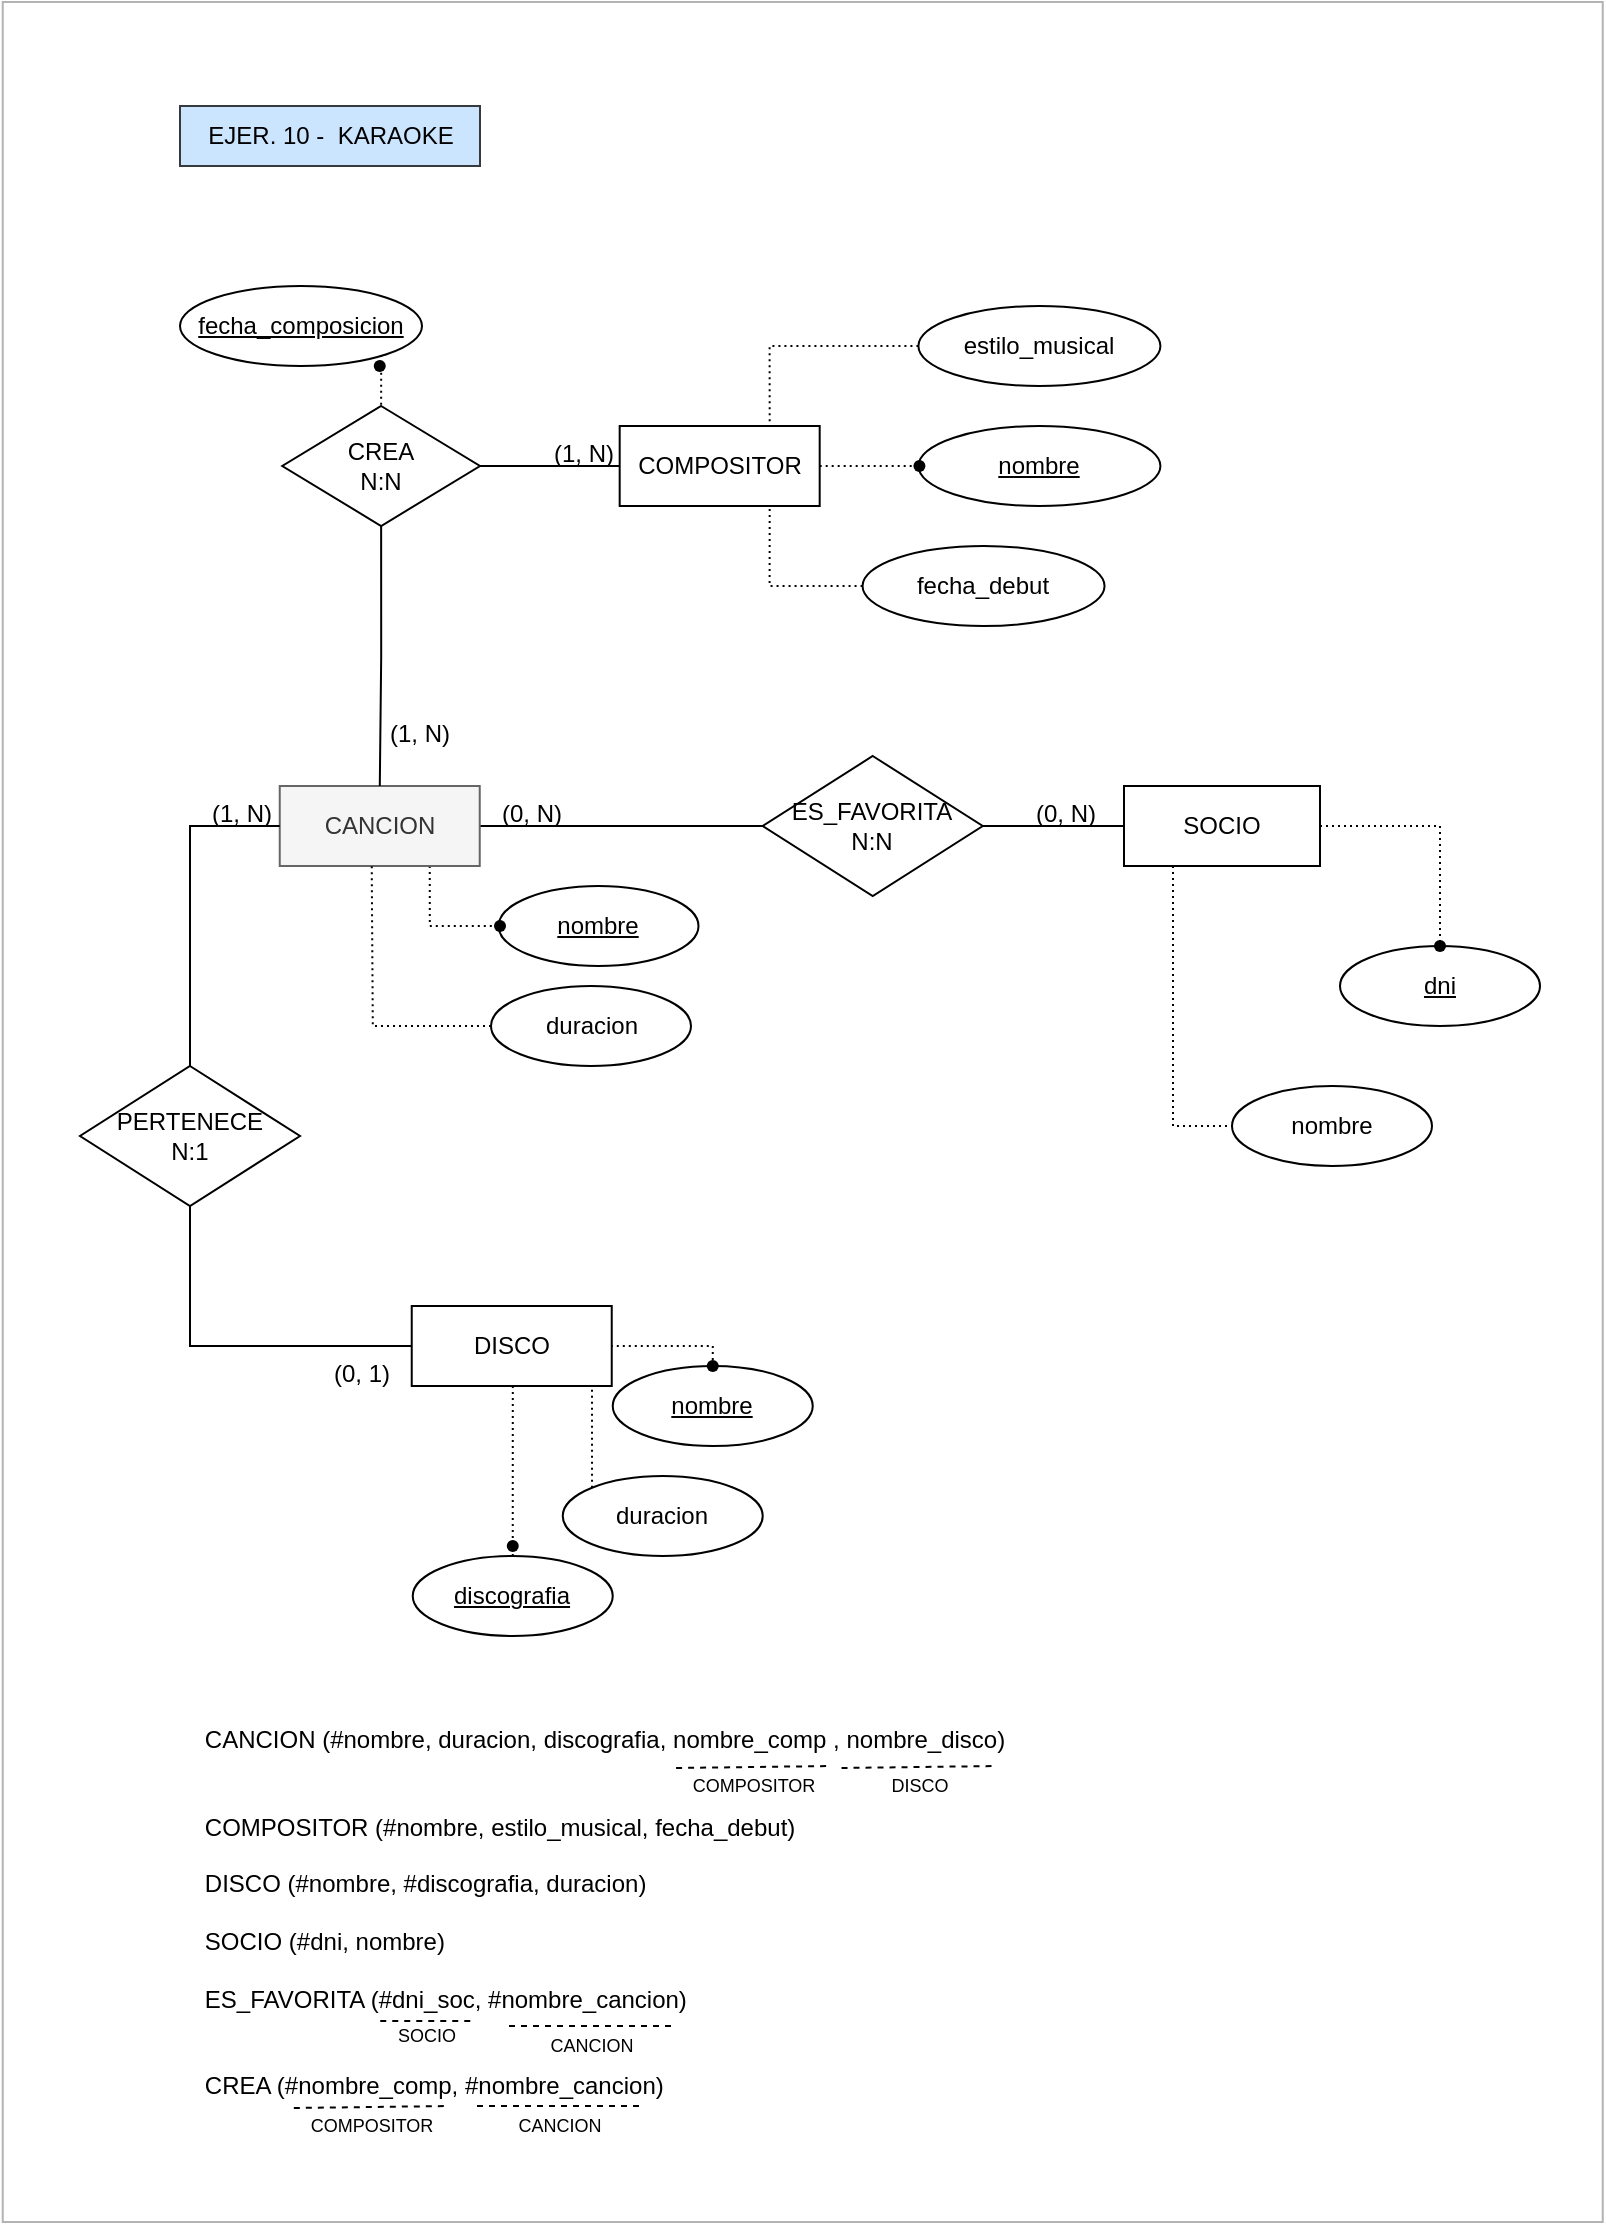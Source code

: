 <mxfile version="22.0.8" type="github">
  <diagram name="Página-1" id="kzgSED8vfyvIVl7uHRT8">
    <mxGraphModel dx="2074" dy="1156" grid="1" gridSize="10" guides="1" tooltips="1" connect="1" arrows="1" fold="1" page="1" pageScale="1" pageWidth="827" pageHeight="1169" math="0" shadow="0">
      <root>
        <mxCell id="0" />
        <mxCell id="1" parent="0" />
        <mxCell id="uLn7ksq6nls_gsXbyjSP-26" value="&lt;div style=&quot;text-align: justify;&quot;&gt;&lt;span style=&quot;background-color: initial;&quot;&gt;CANCION (#nombre, duracion, discografia, nombre_comp , nombre_disco)&lt;/span&gt;&lt;/div&gt;&lt;div style=&quot;text-align: justify;&quot;&gt;&lt;span style=&quot;background-color: initial;&quot;&gt;&lt;br&gt;&lt;/span&gt;&lt;/div&gt;&lt;font style=&quot;&quot;&gt;&lt;div style=&quot;text-align: justify;&quot;&gt;&lt;span style=&quot;background-color: initial;&quot;&gt;&lt;br&gt;&lt;/span&gt;&lt;/div&gt;&lt;div style=&quot;text-align: justify;&quot;&gt;&lt;span style=&quot;background-color: initial;&quot;&gt;COMPOSITOR (#nombre, estilo_musical, fecha_debut&lt;/span&gt;&lt;span style=&quot;background-color: initial;&quot;&gt;)&lt;/span&gt;&lt;br&gt;&lt;/div&gt;&lt;div style=&quot;font-size: 12px; text-align: justify;&quot;&gt;&lt;br&gt;&lt;/div&gt;&lt;div style=&quot;font-size: 12px; text-align: justify;&quot;&gt;DISCO (#nombre, #discografia, duracion)&lt;/div&gt;&lt;div style=&quot;font-size: 12px; text-align: justify;&quot;&gt;&lt;br&gt;&lt;/div&gt;&lt;div style=&quot;font-size: 12px; text-align: justify;&quot;&gt;&lt;span style=&quot;background-color: initial;&quot;&gt;SOCIO (#dni, nombre)&lt;/span&gt;&lt;br&gt;&lt;/div&gt;&lt;div style=&quot;font-size: 12px; text-align: justify;&quot;&gt;&lt;span style=&quot;background-color: initial;&quot;&gt;&lt;br&gt;&lt;/span&gt;&lt;/div&gt;&lt;div style=&quot;font-size: 12px; text-align: justify;&quot;&gt;ES_FAVORITA (#dni_soc, #nombre_cancion)&lt;/div&gt;&lt;div style=&quot;font-size: 12px; text-align: justify;&quot;&gt;&lt;br&gt;&lt;/div&gt;&lt;div style=&quot;font-size: 12px; text-align: justify;&quot;&gt;&lt;br&gt;&lt;/div&gt;&lt;div style=&quot;font-size: 12px; text-align: justify;&quot;&gt;CREA (#nombre_comp, #nombre_cancion)&lt;/div&gt;&lt;div style=&quot;font-size: 12px; text-align: justify;&quot;&gt;&lt;br&gt;&lt;/div&gt;&lt;div style=&quot;font-size: 12px; text-align: justify;&quot;&gt;&lt;span style=&quot;background-color: initial;&quot;&gt;&lt;br&gt;&lt;/span&gt;&lt;/div&gt;&lt;div style=&quot;font-size: 12px; text-align: justify;&quot;&gt;&lt;span style=&quot;background-color: initial;&quot;&gt;&lt;br&gt;&lt;/span&gt;&lt;/div&gt;&lt;/font&gt;" style="text;html=1;align=center;verticalAlign=middle;resizable=1;points=[];autosize=1;strokeColor=none;fillColor=none;movable=1;rotatable=1;deletable=1;editable=1;locked=0;connectable=1;container=0;" parent="1" vertex="1">
          <mxGeometry x="101" y="867" width="420" height="240" as="geometry" />
        </mxCell>
        <mxCell id="uLn7ksq6nls_gsXbyjSP-1" value="" style="rounded=0;whiteSpace=wrap;html=1;fillColor=none;strokeColor=#B3B3B3;" parent="1" vertex="1">
          <mxGeometry x="10.37" y="10" width="800" height="1110" as="geometry" />
        </mxCell>
        <mxCell id="uLn7ksq6nls_gsXbyjSP-2" value="DISCO" style="whiteSpace=wrap;html=1;align=center;" parent="1" vertex="1">
          <mxGeometry x="214.87" y="662" width="100" height="40" as="geometry" />
        </mxCell>
        <mxCell id="uLn7ksq6nls_gsXbyjSP-130" style="edgeStyle=orthogonalEdgeStyle;rounded=0;orthogonalLoop=1;jettySize=auto;html=1;exitX=0.25;exitY=1;exitDx=0;exitDy=0;entryX=0;entryY=0.5;entryDx=0;entryDy=0;fontFamily=Helvetica;fontSize=14;fontColor=default;startSize=0;dashed=1;dashPattern=1 2;endArrow=none;endFill=0;" parent="1" source="uLn7ksq6nls_gsXbyjSP-4" target="uLn7ksq6nls_gsXbyjSP-18" edge="1">
          <mxGeometry relative="1" as="geometry" />
        </mxCell>
        <mxCell id="uLn7ksq6nls_gsXbyjSP-4" value="SOCIO" style="whiteSpace=wrap;html=1;align=center;" parent="1" vertex="1">
          <mxGeometry x="571" y="402" width="98" height="40" as="geometry" />
        </mxCell>
        <mxCell id="uLn7ksq6nls_gsXbyjSP-5" style="edgeStyle=orthogonalEdgeStyle;rounded=0;orthogonalLoop=1;jettySize=auto;html=1;exitX=1;exitY=0.5;exitDx=0;exitDy=0;entryX=0;entryY=0.5;entryDx=0;entryDy=0;endArrow=none;endFill=0;" parent="1" source="uLn7ksq6nls_gsXbyjSP-7" target="uLn7ksq6nls_gsXbyjSP-10" edge="1">
          <mxGeometry relative="1" as="geometry" />
        </mxCell>
        <mxCell id="uLn7ksq6nls_gsXbyjSP-133" style="edgeStyle=orthogonalEdgeStyle;rounded=0;orthogonalLoop=1;jettySize=auto;html=1;exitX=0.75;exitY=1;exitDx=0;exitDy=0;fontFamily=Helvetica;fontSize=14;fontColor=default;startSize=0;entryX=0;entryY=0.5;entryDx=0;entryDy=0;endArrow=none;endFill=0;dashed=1;dashPattern=1 2;" parent="1" source="uLn7ksq6nls_gsXbyjSP-7" target="uLn7ksq6nls_gsXbyjSP-78" edge="1">
          <mxGeometry relative="1" as="geometry">
            <mxPoint x="223.667" y="472" as="targetPoint" />
          </mxGeometry>
        </mxCell>
        <mxCell id="uLn7ksq6nls_gsXbyjSP-7" value="CANCION" style="whiteSpace=wrap;html=1;align=center;fillColor=#f5f5f5;strokeColor=#666666;fontColor=#333333;" parent="1" vertex="1">
          <mxGeometry x="148.87" y="402" width="100" height="40" as="geometry" />
        </mxCell>
        <mxCell id="uLn7ksq6nls_gsXbyjSP-8" style="edgeStyle=orthogonalEdgeStyle;rounded=0;orthogonalLoop=1;jettySize=auto;html=1;exitX=0.5;exitY=0;exitDx=0;exitDy=0;entryX=0.5;entryY=0;entryDx=0;entryDy=0;" parent="1" edge="1">
          <mxGeometry relative="1" as="geometry">
            <mxPoint x="57" y="552" as="sourcePoint" />
            <mxPoint x="57" y="552" as="targetPoint" />
          </mxGeometry>
        </mxCell>
        <mxCell id="uLn7ksq6nls_gsXbyjSP-9" style="edgeStyle=orthogonalEdgeStyle;rounded=0;orthogonalLoop=1;jettySize=auto;html=1;exitX=1;exitY=0.5;exitDx=0;exitDy=0;entryX=0;entryY=0.5;entryDx=0;entryDy=0;endArrow=none;endFill=0;" parent="1" source="uLn7ksq6nls_gsXbyjSP-10" target="uLn7ksq6nls_gsXbyjSP-4" edge="1">
          <mxGeometry relative="1" as="geometry" />
        </mxCell>
        <mxCell id="uLn7ksq6nls_gsXbyjSP-10" value="&lt;font style=&quot;font-size: 12px;&quot;&gt;&lt;font style=&quot;font-size: 12px;&quot;&gt;ES_FAVORITA&lt;/font&gt;&lt;br&gt;N:N&lt;/font&gt;" style="shape=rhombus;perimeter=rhombusPerimeter;whiteSpace=wrap;html=1;align=center;verticalAlign=middle;" parent="1" vertex="1">
          <mxGeometry x="390.37" y="387" width="110" height="70" as="geometry" />
        </mxCell>
        <mxCell id="uLn7ksq6nls_gsXbyjSP-11" style="rounded=0;orthogonalLoop=1;jettySize=auto;html=1;exitX=0;exitY=0.5;exitDx=0;exitDy=0;strokeColor=none;endArrow=none;endFill=0;shadow=1;" parent="1" edge="1">
          <mxGeometry relative="1" as="geometry">
            <mxPoint x="210.37" y="687" as="targetPoint" />
            <mxPoint x="190.37" y="672" as="sourcePoint" />
          </mxGeometry>
        </mxCell>
        <mxCell id="uLn7ksq6nls_gsXbyjSP-12" value="(0, N)" style="text;strokeColor=none;fillColor=none;spacingLeft=4;spacingRight=4;overflow=hidden;rotatable=0;points=[[0,0.5],[1,0.5]];portConstraint=eastwest;fontSize=12;whiteSpace=wrap;html=1;" parent="1" vertex="1">
          <mxGeometry x="254" y="402" width="50" height="20" as="geometry" />
        </mxCell>
        <mxCell id="uLn7ksq6nls_gsXbyjSP-13" value="(0, N)" style="text;strokeColor=none;fillColor=none;spacingLeft=4;spacingRight=4;overflow=hidden;rotatable=0;points=[[0,0.5],[1,0.5]];portConstraint=eastwest;fontSize=12;whiteSpace=wrap;html=1;" parent="1" vertex="1">
          <mxGeometry x="521" y="402" width="50" height="30" as="geometry" />
        </mxCell>
        <mxCell id="uLn7ksq6nls_gsXbyjSP-14" value="EJER. 10 -&amp;nbsp; KARAOKE" style="text;html=1;align=center;verticalAlign=middle;resizable=0;points=[];autosize=1;strokeColor=#36393d;fillColor=#cce5ff;" parent="1" vertex="1">
          <mxGeometry x="99" y="62" width="150" height="30" as="geometry" />
        </mxCell>
        <mxCell id="uLn7ksq6nls_gsXbyjSP-15" style="edgeStyle=orthogonalEdgeStyle;rounded=0;orthogonalLoop=1;jettySize=auto;html=1;exitX=0;exitY=0.5;exitDx=0;exitDy=0;entryX=1;entryY=0.5;entryDx=0;entryDy=0;endArrow=none;endFill=0;startArrow=none;startFill=0;strokeColor=none;" parent="1" edge="1">
          <mxGeometry relative="1" as="geometry">
            <mxPoint x="81" y="437" as="sourcePoint" />
            <mxPoint x="131" y="437" as="targetPoint" />
          </mxGeometry>
        </mxCell>
        <mxCell id="uLn7ksq6nls_gsXbyjSP-18" value="nombre" style="ellipse;whiteSpace=wrap;html=1;align=center;" parent="1" vertex="1">
          <mxGeometry x="625" y="552" width="100" height="40" as="geometry" />
        </mxCell>
        <mxCell id="uLn7ksq6nls_gsXbyjSP-24" value="dni" style="ellipse;whiteSpace=wrap;html=1;align=center;fontStyle=4;" parent="1" vertex="1">
          <mxGeometry x="679" y="482" width="100" height="40" as="geometry" />
        </mxCell>
        <mxCell id="uLn7ksq6nls_gsXbyjSP-25" value="" style="shape=waypoint;sketch=0;fillStyle=solid;size=6;pointerEvents=1;points=[];fillColor=none;resizable=0;rotatable=0;perimeter=centerPerimeter;snapToPoint=1;" parent="1" vertex="1">
          <mxGeometry x="719" y="472" width="20" height="20" as="geometry" />
        </mxCell>
        <mxCell id="uLn7ksq6nls_gsXbyjSP-75" style="edgeStyle=orthogonalEdgeStyle;rounded=0;orthogonalLoop=1;jettySize=auto;html=1;exitX=0;exitY=0.5;exitDx=0;exitDy=0;entryX=0.5;entryY=1;entryDx=0;entryDy=0;dashed=1;dashPattern=1 2;endArrow=none;endFill=0;" parent="1" source="uLn7ksq6nls_gsXbyjSP-28" edge="1">
          <mxGeometry relative="1" as="geometry">
            <mxPoint x="194.87" y="442" as="targetPoint" />
          </mxGeometry>
        </mxCell>
        <mxCell id="uLn7ksq6nls_gsXbyjSP-28" value="duracion" style="ellipse;whiteSpace=wrap;html=1;align=center;" parent="1" vertex="1">
          <mxGeometry x="254.5" y="502" width="100" height="40" as="geometry" />
        </mxCell>
        <mxCell id="uLn7ksq6nls_gsXbyjSP-44" style="edgeStyle=orthogonalEdgeStyle;rounded=0;orthogonalLoop=1;jettySize=auto;html=1;exitX=0.5;exitY=0;exitDx=0;exitDy=0;endArrow=none;endFill=0;entryX=0;entryY=0.5;entryDx=0;entryDy=0;" parent="1" source="uLn7ksq6nls_gsXbyjSP-45" target="uLn7ksq6nls_gsXbyjSP-7" edge="1">
          <mxGeometry relative="1" as="geometry">
            <mxPoint x="614" y="382" as="targetPoint" />
          </mxGeometry>
        </mxCell>
        <mxCell id="uLn7ksq6nls_gsXbyjSP-72" style="edgeStyle=orthogonalEdgeStyle;rounded=0;orthogonalLoop=1;jettySize=auto;html=1;exitX=0.5;exitY=1;exitDx=0;exitDy=0;entryX=0;entryY=0.5;entryDx=0;entryDy=0;endArrow=none;endFill=0;" parent="1" source="uLn7ksq6nls_gsXbyjSP-45" target="uLn7ksq6nls_gsXbyjSP-2" edge="1">
          <mxGeometry relative="1" as="geometry" />
        </mxCell>
        <mxCell id="uLn7ksq6nls_gsXbyjSP-45" value="PERTENECE&lt;br&gt;N:1" style="rhombus;whiteSpace=wrap;html=1;" parent="1" vertex="1">
          <mxGeometry x="49" y="542" width="110" height="70" as="geometry" />
        </mxCell>
        <mxCell id="uLn7ksq6nls_gsXbyjSP-50" style="edgeStyle=orthogonalEdgeStyle;rounded=0;orthogonalLoop=1;jettySize=auto;html=1;exitDx=0;exitDy=0;entryX=0.5;entryY=0;entryDx=0;entryDy=0;endArrow=none;endFill=0;dashed=1;dashPattern=1 2;" parent="1" edge="1">
          <mxGeometry relative="1" as="geometry">
            <mxPoint x="169.87" y="732" as="sourcePoint" />
            <mxPoint x="169.87" y="732" as="targetPoint" />
          </mxGeometry>
        </mxCell>
        <mxCell id="uLn7ksq6nls_gsXbyjSP-56" style="edgeStyle=orthogonalEdgeStyle;rounded=0;orthogonalLoop=1;jettySize=auto;html=1;exitX=0;exitY=0;exitDx=0;exitDy=0;entryX=0.75;entryY=1;entryDx=0;entryDy=0;dashed=1;dashPattern=1 2;endArrow=none;endFill=0;" parent="1" source="uLn7ksq6nls_gsXbyjSP-57" target="uLn7ksq6nls_gsXbyjSP-2" edge="1">
          <mxGeometry relative="1" as="geometry">
            <Array as="points">
              <mxPoint x="304.87" y="702" />
            </Array>
          </mxGeometry>
        </mxCell>
        <mxCell id="uLn7ksq6nls_gsXbyjSP-57" value="duracion" style="ellipse;whiteSpace=wrap;html=1;align=center;" parent="1" vertex="1">
          <mxGeometry x="290.37" y="747" width="100" height="40" as="geometry" />
        </mxCell>
        <mxCell id="uLn7ksq6nls_gsXbyjSP-58" style="edgeStyle=orthogonalEdgeStyle;rounded=0;orthogonalLoop=1;jettySize=auto;html=1;exitX=0.5;exitY=0;exitDx=0;exitDy=0;entryX=0.5;entryY=1;entryDx=0;entryDy=0;dashed=1;dashPattern=1 2;endArrow=none;endFill=0;" parent="1" source="uLn7ksq6nls_gsXbyjSP-59" target="uLn7ksq6nls_gsXbyjSP-2" edge="1">
          <mxGeometry relative="1" as="geometry">
            <Array as="points">
              <mxPoint x="264.87" y="702" />
            </Array>
          </mxGeometry>
        </mxCell>
        <mxCell id="uLn7ksq6nls_gsXbyjSP-59" value="discografia" style="ellipse;whiteSpace=wrap;html=1;align=center;fontStyle=4" parent="1" vertex="1">
          <mxGeometry x="215.37" y="787" width="100" height="40" as="geometry" />
        </mxCell>
        <mxCell id="uLn7ksq6nls_gsXbyjSP-60" style="edgeStyle=orthogonalEdgeStyle;rounded=0;orthogonalLoop=1;jettySize=auto;html=1;exitDx=0;exitDy=0;entryX=1;entryY=0.5;entryDx=0;entryDy=0;dashed=1;dashPattern=1 2;endArrow=none;endFill=0;" parent="1" source="uLn7ksq6nls_gsXbyjSP-73" target="uLn7ksq6nls_gsXbyjSP-2" edge="1">
          <mxGeometry relative="1" as="geometry">
            <Array as="points">
              <mxPoint x="364.87" y="682" />
            </Array>
          </mxGeometry>
        </mxCell>
        <mxCell id="uLn7ksq6nls_gsXbyjSP-61" value="nombre" style="ellipse;whiteSpace=wrap;html=1;align=center;fontStyle=4" parent="1" vertex="1">
          <mxGeometry x="315.37" y="692" width="100" height="40" as="geometry" />
        </mxCell>
        <mxCell id="uLn7ksq6nls_gsXbyjSP-62" value="(0, 1)" style="text;strokeColor=none;fillColor=none;spacingLeft=4;spacingRight=4;overflow=hidden;rotatable=0;points=[[0,0.5],[1,0.5]];portConstraint=eastwest;fontSize=12;whiteSpace=wrap;html=1;" parent="1" vertex="1">
          <mxGeometry x="169.87" y="682" width="50" height="30" as="geometry" />
        </mxCell>
        <mxCell id="uLn7ksq6nls_gsXbyjSP-74" value="" style="edgeStyle=orthogonalEdgeStyle;rounded=0;orthogonalLoop=1;jettySize=auto;html=1;exitX=0.5;exitY=0;exitDx=0;exitDy=0;entryDx=0;entryDy=0;dashed=1;dashPattern=1 2;endArrow=none;endFill=0;" parent="1" source="uLn7ksq6nls_gsXbyjSP-61" target="uLn7ksq6nls_gsXbyjSP-73" edge="1">
          <mxGeometry relative="1" as="geometry">
            <mxPoint x="365.37" y="692" as="sourcePoint" />
            <mxPoint x="320.37" y="642" as="targetPoint" />
          </mxGeometry>
        </mxCell>
        <mxCell id="uLn7ksq6nls_gsXbyjSP-73" value="" style="shape=waypoint;sketch=0;fillStyle=solid;size=6;pointerEvents=1;points=[];fillColor=none;resizable=0;rotatable=0;perimeter=centerPerimeter;snapToPoint=1;" parent="1" vertex="1">
          <mxGeometry x="355.37" y="682" width="20" height="20" as="geometry" />
        </mxCell>
        <mxCell id="uLn7ksq6nls_gsXbyjSP-78" value="nombre" style="ellipse;whiteSpace=wrap;html=1;align=center;fontStyle=4;" parent="1" vertex="1">
          <mxGeometry x="258.25" y="452" width="100" height="40" as="geometry" />
        </mxCell>
        <mxCell id="uLn7ksq6nls_gsXbyjSP-83" value="(1, N)" style="text;strokeColor=none;fillColor=none;spacingLeft=4;spacingRight=4;overflow=hidden;rotatable=0;points=[[0,0.5],[1,0.5]];portConstraint=eastwest;fontSize=12;whiteSpace=wrap;html=1;" parent="1" vertex="1">
          <mxGeometry x="109" y="402" width="50" height="20" as="geometry" />
        </mxCell>
        <mxCell id="uLn7ksq6nls_gsXbyjSP-101" value="nombre" style="ellipse;whiteSpace=wrap;html=1;align=center;fontStyle=4" parent="1" vertex="1">
          <mxGeometry x="468.21" y="222" width="121" height="40" as="geometry" />
        </mxCell>
        <mxCell id="uLn7ksq6nls_gsXbyjSP-102" value="" style="shape=waypoint;sketch=0;fillStyle=solid;size=6;pointerEvents=1;points=[];fillColor=none;resizable=0;rotatable=0;perimeter=centerPerimeter;snapToPoint=1;" parent="1" vertex="1">
          <mxGeometry x="458.71" y="232" width="20" height="20" as="geometry" />
        </mxCell>
        <mxCell id="uLn7ksq6nls_gsXbyjSP-109" value="COMPOSITOR" style="whiteSpace=wrap;html=1;align=center;" parent="1" vertex="1">
          <mxGeometry x="318.84" y="222" width="100" height="40" as="geometry" />
        </mxCell>
        <mxCell id="uLn7ksq6nls_gsXbyjSP-110" style="edgeStyle=orthogonalEdgeStyle;rounded=0;orthogonalLoop=1;jettySize=auto;html=1;exitX=1;exitY=0.5;exitDx=0;exitDy=0;entryX=0.617;entryY=0.85;entryDx=0;entryDy=0;entryPerimeter=0;fontFamily=Helvetica;fontSize=14;fontColor=default;startSize=0;dashed=1;dashPattern=1 2;endArrow=none;endFill=0;" parent="1" source="uLn7ksq6nls_gsXbyjSP-109" target="uLn7ksq6nls_gsXbyjSP-102" edge="1">
          <mxGeometry relative="1" as="geometry" />
        </mxCell>
        <mxCell id="uLn7ksq6nls_gsXbyjSP-114" style="edgeStyle=orthogonalEdgeStyle;rounded=0;orthogonalLoop=1;jettySize=auto;html=1;exitX=0;exitY=0.5;exitDx=0;exitDy=0;entryX=0.75;entryY=0;entryDx=0;entryDy=0;fontFamily=Helvetica;fontSize=14;fontColor=default;startSize=0;dashed=1;dashPattern=1 2;endArrow=none;endFill=0;" parent="1" source="uLn7ksq6nls_gsXbyjSP-111" target="uLn7ksq6nls_gsXbyjSP-109" edge="1">
          <mxGeometry relative="1" as="geometry">
            <mxPoint x="429.21" y="182" as="sourcePoint" />
          </mxGeometry>
        </mxCell>
        <mxCell id="uLn7ksq6nls_gsXbyjSP-111" value="estilo_musical" style="ellipse;whiteSpace=wrap;html=1;align=center;" parent="1" vertex="1">
          <mxGeometry x="468.21" y="162" width="121" height="40" as="geometry" />
        </mxCell>
        <mxCell id="uLn7ksq6nls_gsXbyjSP-113" style="edgeStyle=orthogonalEdgeStyle;rounded=0;orthogonalLoop=1;jettySize=auto;html=1;exitX=0;exitY=0.5;exitDx=0;exitDy=0;entryX=0.75;entryY=1;entryDx=0;entryDy=0;fontFamily=Helvetica;fontSize=14;fontColor=default;startSize=0;dashed=1;dashPattern=1 2;endArrow=none;endFill=0;" parent="1" source="uLn7ksq6nls_gsXbyjSP-112" target="uLn7ksq6nls_gsXbyjSP-109" edge="1">
          <mxGeometry relative="1" as="geometry">
            <mxPoint x="429.21" y="302" as="sourcePoint" />
          </mxGeometry>
        </mxCell>
        <mxCell id="uLn7ksq6nls_gsXbyjSP-112" value="fecha_debut" style="ellipse;whiteSpace=wrap;html=1;align=center;" parent="1" vertex="1">
          <mxGeometry x="440.28" y="282" width="121" height="40" as="geometry" />
        </mxCell>
        <mxCell id="uLn7ksq6nls_gsXbyjSP-127" style="edgeStyle=orthogonalEdgeStyle;rounded=0;orthogonalLoop=1;jettySize=auto;html=1;exitX=1;exitY=0.5;exitDx=0;exitDy=0;fontFamily=Helvetica;fontSize=14;fontColor=default;startSize=0;endArrow=none;endFill=0;" parent="1" source="uLn7ksq6nls_gsXbyjSP-117" target="uLn7ksq6nls_gsXbyjSP-109" edge="1">
          <mxGeometry relative="1" as="geometry" />
        </mxCell>
        <mxCell id="uLn7ksq6nls_gsXbyjSP-131" style="edgeStyle=orthogonalEdgeStyle;rounded=0;orthogonalLoop=1;jettySize=auto;html=1;exitX=0.5;exitY=1;exitDx=0;exitDy=0;fontFamily=Helvetica;fontSize=14;fontColor=default;startSize=0;endArrow=none;endFill=0;" parent="1" source="uLn7ksq6nls_gsXbyjSP-117" target="uLn7ksq6nls_gsXbyjSP-7" edge="1">
          <mxGeometry relative="1" as="geometry" />
        </mxCell>
        <mxCell id="uLn7ksq6nls_gsXbyjSP-117" value="CREA&lt;br&gt;N:N" style="shape=rhombus;perimeter=rhombusPerimeter;whiteSpace=wrap;html=1;align=center;" parent="1" vertex="1">
          <mxGeometry x="150.13" y="212" width="98.87" height="60" as="geometry" />
        </mxCell>
        <mxCell id="uLn7ksq6nls_gsXbyjSP-118" value="" style="shape=waypoint;sketch=0;fillStyle=solid;size=6;pointerEvents=1;points=[];fillColor=none;resizable=0;rotatable=0;perimeter=centerPerimeter;snapToPoint=1;" parent="1" vertex="1">
          <mxGeometry x="249" y="462" width="20" height="20" as="geometry" />
        </mxCell>
        <mxCell id="uLn7ksq6nls_gsXbyjSP-129" style="edgeStyle=orthogonalEdgeStyle;rounded=0;orthogonalLoop=1;jettySize=auto;html=1;exitX=1;exitY=0.5;exitDx=0;exitDy=0;entryX=0.692;entryY=1.017;entryDx=0;entryDy=0;entryPerimeter=0;fontFamily=Helvetica;fontSize=14;fontColor=default;startSize=0;dashed=1;dashPattern=1 2;endArrow=none;endFill=0;" parent="1" source="uLn7ksq6nls_gsXbyjSP-4" target="uLn7ksq6nls_gsXbyjSP-25" edge="1">
          <mxGeometry relative="1" as="geometry" />
        </mxCell>
        <mxCell id="uLn7ksq6nls_gsXbyjSP-132" value="(1, N)" style="text;strokeColor=none;fillColor=none;spacingLeft=4;spacingRight=4;overflow=hidden;rotatable=0;points=[[0,0.5],[1,0.5]];portConstraint=eastwest;fontSize=12;whiteSpace=wrap;html=1;" parent="1" vertex="1">
          <mxGeometry x="279.5" y="222" width="50" height="30" as="geometry" />
        </mxCell>
        <mxCell id="uLn7ksq6nls_gsXbyjSP-134" value="(1, N)" style="text;strokeColor=none;fillColor=none;spacingLeft=4;spacingRight=4;overflow=hidden;rotatable=0;points=[[0,0.5],[1,0.5]];portConstraint=eastwest;fontSize=12;whiteSpace=wrap;html=1;" parent="1" vertex="1">
          <mxGeometry x="197.75" y="362" width="50" height="30" as="geometry" />
        </mxCell>
        <mxCell id="uLn7ksq6nls_gsXbyjSP-143" value="" style="shape=waypoint;sketch=0;fillStyle=solid;size=6;pointerEvents=1;points=[];fillColor=none;resizable=0;rotatable=0;perimeter=centerPerimeter;snapToPoint=1;" parent="1" vertex="1">
          <mxGeometry x="255.37" y="772" width="20" height="20" as="geometry" />
        </mxCell>
        <mxCell id="uLn7ksq6nls_gsXbyjSP-146" style="edgeStyle=orthogonalEdgeStyle;rounded=0;orthogonalLoop=1;jettySize=auto;html=1;exitX=1;exitY=1;exitDx=0;exitDy=0;entryX=0.5;entryY=0;entryDx=0;entryDy=0;fontFamily=Helvetica;fontSize=14;fontColor=default;startSize=0;endArrow=none;endFill=0;dashed=1;dashPattern=1 2;" parent="1" source="uLn7ksq6nls_gsXbyjSP-145" target="uLn7ksq6nls_gsXbyjSP-117" edge="1">
          <mxGeometry relative="1" as="geometry" />
        </mxCell>
        <mxCell id="uLn7ksq6nls_gsXbyjSP-145" value="fecha_composicion" style="ellipse;whiteSpace=wrap;html=1;align=center;fontStyle=4" parent="1" vertex="1">
          <mxGeometry x="99" y="152" width="121" height="40" as="geometry" />
        </mxCell>
        <mxCell id="uLn7ksq6nls_gsXbyjSP-147" value="" style="shape=waypoint;sketch=0;fillStyle=solid;size=6;pointerEvents=1;points=[];fillColor=none;resizable=0;rotatable=0;perimeter=centerPerimeter;snapToPoint=1;" parent="1" vertex="1">
          <mxGeometry x="188.87" y="182" width="20" height="20" as="geometry" />
        </mxCell>
        <mxCell id="uLn7ksq6nls_gsXbyjSP-150" value="COMPOSITOR" style="text;html=1;strokeColor=none;fillColor=none;align=center;verticalAlign=middle;whiteSpace=wrap;rounded=0;fontSize=9;movable=1;resizable=1;rotatable=1;deletable=1;editable=1;locked=0;connectable=1;container=0;" parent="1" vertex="1">
          <mxGeometry x="345" y="892" width="82" height="20" as="geometry" />
        </mxCell>
        <mxCell id="uLn7ksq6nls_gsXbyjSP-155" value="DISCO" style="text;html=1;strokeColor=none;fillColor=none;align=center;verticalAlign=middle;whiteSpace=wrap;rounded=0;fontSize=9;container=0;" parent="1" vertex="1">
          <mxGeometry x="427.71" y="892" width="82" height="20" as="geometry" />
        </mxCell>
        <mxCell id="uLn7ksq6nls_gsXbyjSP-158" value="COMPOSITOR" style="text;html=1;strokeColor=none;fillColor=none;align=center;verticalAlign=middle;whiteSpace=wrap;rounded=0;fontSize=9;container=0;" parent="1" vertex="1">
          <mxGeometry x="153.87" y="1062" width="82" height="20" as="geometry" />
        </mxCell>
        <mxCell id="uLn7ksq6nls_gsXbyjSP-161" value="CANCION" style="text;html=1;strokeColor=none;fillColor=none;align=center;verticalAlign=middle;whiteSpace=wrap;rounded=0;fontSize=9;container=0;" parent="1" vertex="1">
          <mxGeometry x="247.5" y="1062" width="82" height="20" as="geometry" />
        </mxCell>
        <mxCell id="uLn7ksq6nls_gsXbyjSP-164" value="CANCION" style="text;html=1;strokeColor=none;fillColor=none;align=center;verticalAlign=middle;whiteSpace=wrap;rounded=0;fontSize=9;container=0;" parent="1" vertex="1">
          <mxGeometry x="263.5" y="1022" width="82" height="20" as="geometry" />
        </mxCell>
        <mxCell id="uLn7ksq6nls_gsXbyjSP-149" value="" style="endArrow=none;dashed=1;html=1;rounded=0;exitX=0.056;exitY=0.071;exitDx=0;exitDy=0;exitPerimeter=0;entryX=1;entryY=0;entryDx=0;entryDy=0;movable=1;resizable=1;rotatable=1;deletable=1;editable=1;locked=0;connectable=1;" parent="1" edge="1">
          <mxGeometry width="50" height="50" relative="1" as="geometry">
            <mxPoint x="347.05" y="893" as="sourcePoint" />
            <mxPoint x="424.95" y="892" as="targetPoint" />
          </mxGeometry>
        </mxCell>
        <mxCell id="uLn7ksq6nls_gsXbyjSP-154" value="" style="endArrow=none;dashed=1;html=1;rounded=0;exitX=0.056;exitY=0.071;exitDx=0;exitDy=0;exitPerimeter=0;entryX=1;entryY=0;entryDx=0;entryDy=0;" parent="1" edge="1">
          <mxGeometry width="50" height="50" relative="1" as="geometry">
            <mxPoint x="429.76" y="893" as="sourcePoint" />
            <mxPoint x="507.66" y="892" as="targetPoint" />
          </mxGeometry>
        </mxCell>
        <mxCell id="uLn7ksq6nls_gsXbyjSP-157" value="" style="endArrow=none;dashed=1;html=1;rounded=0;exitX=0.056;exitY=0.071;exitDx=0;exitDy=0;exitPerimeter=0;entryX=1;entryY=0;entryDx=0;entryDy=0;" parent="1" edge="1">
          <mxGeometry width="50" height="50" relative="1" as="geometry">
            <mxPoint x="155.92" y="1063" as="sourcePoint" />
            <mxPoint x="233.82" y="1062" as="targetPoint" />
          </mxGeometry>
        </mxCell>
        <mxCell id="uLn7ksq6nls_gsXbyjSP-160" value="" style="endArrow=none;dashed=1;html=1;rounded=0;exitX=0;exitY=0;exitDx=0;exitDy=0;entryX=1;entryY=0;entryDx=0;entryDy=0;" parent="1" source="uLn7ksq6nls_gsXbyjSP-161" target="uLn7ksq6nls_gsXbyjSP-161" edge="1">
          <mxGeometry width="50" height="50" relative="1" as="geometry">
            <mxPoint x="249.55" y="1062" as="sourcePoint" />
            <mxPoint x="327.45" y="1061" as="targetPoint" />
          </mxGeometry>
        </mxCell>
        <mxCell id="uLn7ksq6nls_gsXbyjSP-163" value="" style="endArrow=none;dashed=1;html=1;rounded=0;exitX=0;exitY=0;exitDx=0;exitDy=0;entryX=1;entryY=0;entryDx=0;entryDy=0;" parent="1" source="uLn7ksq6nls_gsXbyjSP-164" target="uLn7ksq6nls_gsXbyjSP-164" edge="1">
          <mxGeometry width="50" height="50" relative="1" as="geometry">
            <mxPoint x="260.3" y="1023" as="sourcePoint" />
            <mxPoint x="338.2" y="1022" as="targetPoint" />
            <Array as="points">
              <mxPoint x="304" y="1022" />
            </Array>
          </mxGeometry>
        </mxCell>
        <mxCell id="uLn7ksq6nls_gsXbyjSP-166" value="" style="endArrow=none;dashed=1;html=1;rounded=0;exitX=0;exitY=0.25;exitDx=0;exitDy=0;entryX=1;entryY=0.25;entryDx=0;entryDy=0;" parent="1" source="uLn7ksq6nls_gsXbyjSP-167" target="uLn7ksq6nls_gsXbyjSP-167" edge="1">
          <mxGeometry width="50" height="50" relative="1" as="geometry">
            <mxPoint x="200.673" y="1023" as="sourcePoint" />
            <mxPoint x="253.997" y="1022" as="targetPoint" />
          </mxGeometry>
        </mxCell>
        <mxCell id="uLn7ksq6nls_gsXbyjSP-167" value="SOCIO" style="text;html=1;strokeColor=none;fillColor=none;align=center;verticalAlign=middle;whiteSpace=wrap;rounded=0;fontSize=9;container=0;" parent="1" vertex="1">
          <mxGeometry x="199.13" y="1012" width="47.25" height="30" as="geometry" />
        </mxCell>
      </root>
    </mxGraphModel>
  </diagram>
</mxfile>
